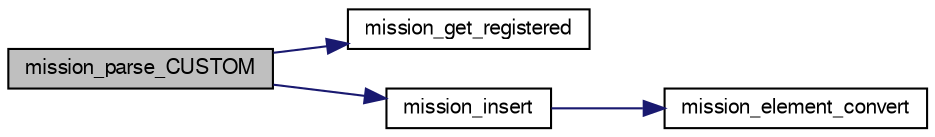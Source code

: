digraph "mission_parse_CUSTOM"
{
  edge [fontname="FreeSans",fontsize="10",labelfontname="FreeSans",labelfontsize="10"];
  node [fontname="FreeSans",fontsize="10",shape=record];
  rankdir="LR";
  Node1 [label="mission_parse_CUSTOM",height=0.2,width=0.4,color="black", fillcolor="grey75", style="filled", fontcolor="black"];
  Node1 -> Node2 [color="midnightblue",fontsize="10",style="solid",fontname="FreeSans"];
  Node2 [label="mission_get_registered",height=0.2,width=0.4,color="black", fillcolor="white", style="filled",URL="$mission__common_8c.html#a1323ceffc151a2671a0e6c6753157763"];
  Node1 -> Node3 [color="midnightblue",fontsize="10",style="solid",fontname="FreeSans"];
  Node3 [label="mission_insert",height=0.2,width=0.4,color="black", fillcolor="white", style="filled",URL="$mission__common_8c.html#a31b2a2265d6533f3d4f408b82cf99f95",tooltip="Insert a mission element according to the insertion mode. "];
  Node3 -> Node4 [color="midnightblue",fontsize="10",style="solid",fontname="FreeSans"];
  Node4 [label="mission_element_convert",height=0.2,width=0.4,color="black", fillcolor="white", style="filled",URL="$mission__common_8c.html#a7102be183680d1bf29c5da57ee31f852",tooltip="Convert mission element&#39;s points format if needed. "];
}
